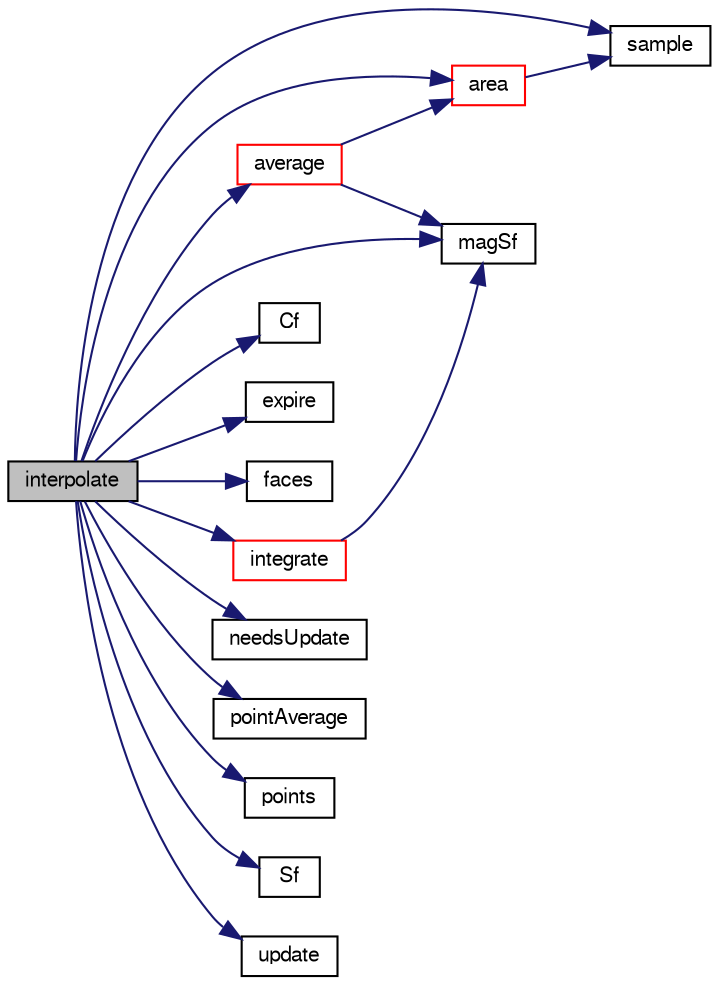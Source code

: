 digraph "interpolate"
{
  bgcolor="transparent";
  edge [fontname="FreeSans",fontsize="10",labelfontname="FreeSans",labelfontsize="10"];
  node [fontname="FreeSans",fontsize="10",shape=record];
  rankdir="LR";
  Node968 [label="interpolate",height=0.2,width=0.4,color="black", fillcolor="grey75", style="filled", fontcolor="black"];
  Node968 -> Node969 [color="midnightblue",fontsize="10",style="solid",fontname="FreeSans"];
  Node969 [label="area",height=0.2,width=0.4,color="red",URL="$a29378.html#ad6444a0ec0e851932fe918106b45009b",tooltip="The total surface area. "];
  Node969 -> Node989 [color="midnightblue",fontsize="10",style="solid",fontname="FreeSans"];
  Node989 [label="sample",height=0.2,width=0.4,color="black",URL="$a29378.html#a1ec503494ea9c55b384e7cd4f53e6a2e",tooltip="Sample field on surface. "];
  Node968 -> Node990 [color="midnightblue",fontsize="10",style="solid",fontname="FreeSans"];
  Node990 [label="average",height=0.2,width=0.4,color="red",URL="$a29378.html#a7cf5acfddd539eaf05546a90ee7b686a",tooltip="Area-averaged value of a field across the surface. "];
  Node990 -> Node991 [color="midnightblue",fontsize="10",style="solid",fontname="FreeSans"];
  Node991 [label="magSf",height=0.2,width=0.4,color="black",URL="$a29378.html#a9a7c95d3e0cb6fd08cd82a30b92ec106",tooltip="Return face area magnitudes. "];
  Node990 -> Node969 [color="midnightblue",fontsize="10",style="solid",fontname="FreeSans"];
  Node968 -> Node992 [color="midnightblue",fontsize="10",style="solid",fontname="FreeSans"];
  Node992 [label="Cf",height=0.2,width=0.4,color="black",URL="$a29378.html#accde3bfd6f67a9d6a201edbcbbe12a19",tooltip="Return face centres as vectorField. "];
  Node968 -> Node993 [color="midnightblue",fontsize="10",style="solid",fontname="FreeSans"];
  Node993 [label="expire",height=0.2,width=0.4,color="black",URL="$a29378.html#ae81b0dfa2a0d9a818c2dcba7fdcaee96",tooltip="Mark the surface as needing an update. "];
  Node968 -> Node994 [color="midnightblue",fontsize="10",style="solid",fontname="FreeSans"];
  Node994 [label="faces",height=0.2,width=0.4,color="black",URL="$a29378.html#a3669b3b29537f3a55bbd2ffa8c749f41",tooltip="Faces of surface. "];
  Node968 -> Node995 [color="midnightblue",fontsize="10",style="solid",fontname="FreeSans"];
  Node995 [label="integrate",height=0.2,width=0.4,color="red",URL="$a29378.html#afac891fa3413f09f9e55ee470bc79a93",tooltip="Integration of a field across the surface. "];
  Node995 -> Node991 [color="midnightblue",fontsize="10",style="solid",fontname="FreeSans"];
  Node968 -> Node991 [color="midnightblue",fontsize="10",style="solid",fontname="FreeSans"];
  Node968 -> Node996 [color="midnightblue",fontsize="10",style="solid",fontname="FreeSans"];
  Node996 [label="needsUpdate",height=0.2,width=0.4,color="black",URL="$a29378.html#a12b292a5cc55a574217f22bf3e597b92",tooltip="Does the surface need an update? "];
  Node968 -> Node997 [color="midnightblue",fontsize="10",style="solid",fontname="FreeSans"];
  Node997 [label="pointAverage",height=0.2,width=0.4,color="black",URL="$a29378.html#abbe36474fcb764fa13f54c9a443549b5",tooltip="Interpolate from points to cell centre. "];
  Node968 -> Node998 [color="midnightblue",fontsize="10",style="solid",fontname="FreeSans"];
  Node998 [label="points",height=0.2,width=0.4,color="black",URL="$a29378.html#ad0e408ab3f867b58e419eb1cd8c2dbb6",tooltip="Points of surface. "];
  Node968 -> Node989 [color="midnightblue",fontsize="10",style="solid",fontname="FreeSans"];
  Node968 -> Node999 [color="midnightblue",fontsize="10",style="solid",fontname="FreeSans"];
  Node999 [label="Sf",height=0.2,width=0.4,color="black",URL="$a29378.html#af93b93b841156265e8007a71b07f4ab4",tooltip="Return face area vectors. "];
  Node968 -> Node1000 [color="midnightblue",fontsize="10",style="solid",fontname="FreeSans"];
  Node1000 [label="update",height=0.2,width=0.4,color="black",URL="$a29378.html#a828de7d1ada41e561fd9845489bd9534",tooltip="Update the surface as required. "];
}
